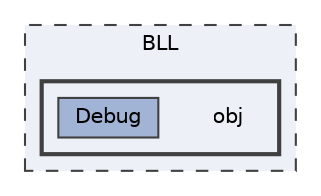 digraph "BLL/obj"
{
 // LATEX_PDF_SIZE
  bgcolor="transparent";
  edge [fontname=Helvetica,fontsize=10,labelfontname=Helvetica,labelfontsize=10];
  node [fontname=Helvetica,fontsize=10,shape=box,height=0.2,width=0.4];
  compound=true
  subgraph clusterdir_e8f6fd30abac7d76f6e91e0e1c844340 {
    graph [ bgcolor="#edf0f7", pencolor="grey25", label="BLL", fontname=Helvetica,fontsize=10 style="filled,dashed", URL="dir_e8f6fd30abac7d76f6e91e0e1c844340.html",tooltip=""]
  subgraph clusterdir_489966534d5d9ddddc152cfca11b689f {
    graph [ bgcolor="#edf0f7", pencolor="grey25", label="", fontname=Helvetica,fontsize=10 style="filled,bold", URL="dir_489966534d5d9ddddc152cfca11b689f.html",tooltip=""]
    dir_489966534d5d9ddddc152cfca11b689f [shape=plaintext, label="obj"];
  dir_e2ebc5cc3d76d1a2810b863d2940575e [label="Debug", fillcolor="#a2b4d6", color="grey25", style="filled", URL="dir_e2ebc5cc3d76d1a2810b863d2940575e.html",tooltip=""];
  }
  }
}
